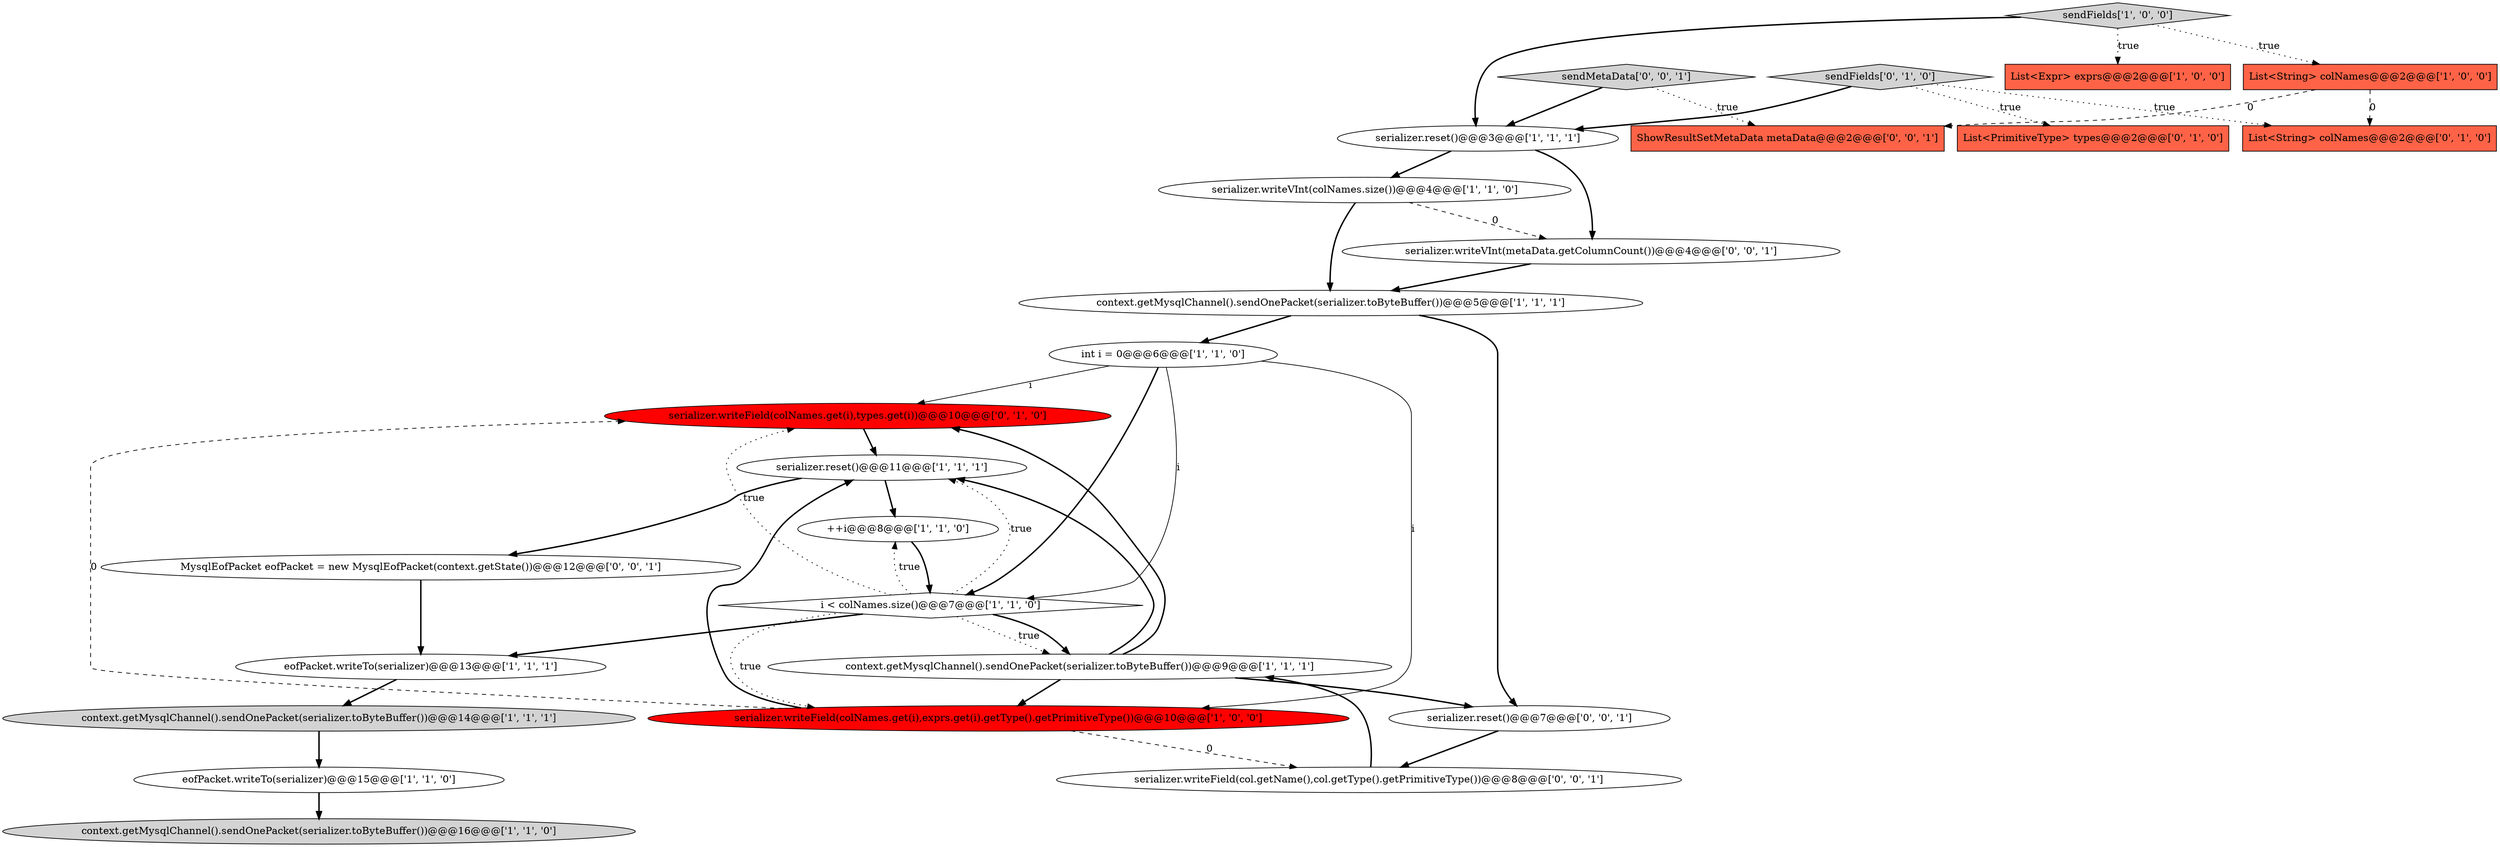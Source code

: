 digraph {
9 [style = filled, label = "context.getMysqlChannel().sendOnePacket(serializer.toByteBuffer())@@@5@@@['1', '1', '1']", fillcolor = white, shape = ellipse image = "AAA0AAABBB1BBB"];
8 [style = filled, label = "context.getMysqlChannel().sendOnePacket(serializer.toByteBuffer())@@@16@@@['1', '1', '0']", fillcolor = lightgray, shape = ellipse image = "AAA0AAABBB1BBB"];
0 [style = filled, label = "context.getMysqlChannel().sendOnePacket(serializer.toByteBuffer())@@@14@@@['1', '1', '1']", fillcolor = lightgray, shape = ellipse image = "AAA0AAABBB1BBB"];
21 [style = filled, label = "serializer.writeField(col.getName(),col.getType().getPrimitiveType())@@@8@@@['0', '0', '1']", fillcolor = white, shape = ellipse image = "AAA0AAABBB3BBB"];
25 [style = filled, label = "sendMetaData['0', '0', '1']", fillcolor = lightgray, shape = diamond image = "AAA0AAABBB3BBB"];
12 [style = filled, label = "eofPacket.writeTo(serializer)@@@13@@@['1', '1', '1']", fillcolor = white, shape = ellipse image = "AAA0AAABBB1BBB"];
4 [style = filled, label = "serializer.writeVInt(colNames.size())@@@4@@@['1', '1', '0']", fillcolor = white, shape = ellipse image = "AAA0AAABBB1BBB"];
16 [style = filled, label = "serializer.writeField(colNames.get(i),types.get(i))@@@10@@@['0', '1', '0']", fillcolor = red, shape = ellipse image = "AAA1AAABBB2BBB"];
17 [style = filled, label = "List<PrimitiveType> types@@@2@@@['0', '1', '0']", fillcolor = tomato, shape = box image = "AAA0AAABBB2BBB"];
14 [style = filled, label = "int i = 0@@@6@@@['1', '1', '0']", fillcolor = white, shape = ellipse image = "AAA0AAABBB1BBB"];
1 [style = filled, label = "serializer.writeField(colNames.get(i),exprs.get(i).getType().getPrimitiveType())@@@10@@@['1', '0', '0']", fillcolor = red, shape = ellipse image = "AAA1AAABBB1BBB"];
15 [style = filled, label = "serializer.reset()@@@3@@@['1', '1', '1']", fillcolor = white, shape = ellipse image = "AAA0AAABBB1BBB"];
18 [style = filled, label = "sendFields['0', '1', '0']", fillcolor = lightgray, shape = diamond image = "AAA0AAABBB2BBB"];
22 [style = filled, label = "serializer.writeVInt(metaData.getColumnCount())@@@4@@@['0', '0', '1']", fillcolor = white, shape = ellipse image = "AAA0AAABBB3BBB"];
19 [style = filled, label = "List<String> colNames@@@2@@@['0', '1', '0']", fillcolor = tomato, shape = box image = "AAA1AAABBB2BBB"];
20 [style = filled, label = "MysqlEofPacket eofPacket = new MysqlEofPacket(context.getState())@@@12@@@['0', '0', '1']", fillcolor = white, shape = ellipse image = "AAA0AAABBB3BBB"];
2 [style = filled, label = "++i@@@8@@@['1', '1', '0']", fillcolor = white, shape = ellipse image = "AAA0AAABBB1BBB"];
5 [style = filled, label = "i < colNames.size()@@@7@@@['1', '1', '0']", fillcolor = white, shape = diamond image = "AAA0AAABBB1BBB"];
6 [style = filled, label = "List<Expr> exprs@@@2@@@['1', '0', '0']", fillcolor = tomato, shape = box image = "AAA0AAABBB1BBB"];
7 [style = filled, label = "eofPacket.writeTo(serializer)@@@15@@@['1', '1', '0']", fillcolor = white, shape = ellipse image = "AAA0AAABBB1BBB"];
24 [style = filled, label = "ShowResultSetMetaData metaData@@@2@@@['0', '0', '1']", fillcolor = tomato, shape = box image = "AAA0AAABBB3BBB"];
10 [style = filled, label = "sendFields['1', '0', '0']", fillcolor = lightgray, shape = diamond image = "AAA0AAABBB1BBB"];
23 [style = filled, label = "serializer.reset()@@@7@@@['0', '0', '1']", fillcolor = white, shape = ellipse image = "AAA0AAABBB3BBB"];
3 [style = filled, label = "serializer.reset()@@@11@@@['1', '1', '1']", fillcolor = white, shape = ellipse image = "AAA0AAABBB1BBB"];
13 [style = filled, label = "context.getMysqlChannel().sendOnePacket(serializer.toByteBuffer())@@@9@@@['1', '1', '1']", fillcolor = white, shape = ellipse image = "AAA0AAABBB1BBB"];
11 [style = filled, label = "List<String> colNames@@@2@@@['1', '0', '0']", fillcolor = tomato, shape = box image = "AAA1AAABBB1BBB"];
4->9 [style = bold, label=""];
16->3 [style = bold, label=""];
14->5 [style = solid, label="i"];
10->6 [style = dotted, label="true"];
10->15 [style = bold, label=""];
5->1 [style = dotted, label="true"];
22->9 [style = bold, label=""];
18->15 [style = bold, label=""];
18->19 [style = dotted, label="true"];
1->3 [style = bold, label=""];
25->24 [style = dotted, label="true"];
1->21 [style = dashed, label="0"];
4->22 [style = dashed, label="0"];
5->3 [style = dotted, label="true"];
7->8 [style = bold, label=""];
12->0 [style = bold, label=""];
13->16 [style = bold, label=""];
13->1 [style = bold, label=""];
15->22 [style = bold, label=""];
0->7 [style = bold, label=""];
14->16 [style = solid, label="i"];
9->23 [style = bold, label=""];
5->13 [style = dotted, label="true"];
3->20 [style = bold, label=""];
3->2 [style = bold, label=""];
23->21 [style = bold, label=""];
5->12 [style = bold, label=""];
21->13 [style = bold, label=""];
13->3 [style = bold, label=""];
10->11 [style = dotted, label="true"];
11->19 [style = dashed, label="0"];
1->16 [style = dashed, label="0"];
5->13 [style = bold, label=""];
14->1 [style = solid, label="i"];
20->12 [style = bold, label=""];
15->4 [style = bold, label=""];
5->16 [style = dotted, label="true"];
9->14 [style = bold, label=""];
13->23 [style = bold, label=""];
25->15 [style = bold, label=""];
11->24 [style = dashed, label="0"];
18->17 [style = dotted, label="true"];
5->2 [style = dotted, label="true"];
2->5 [style = bold, label=""];
14->5 [style = bold, label=""];
}
